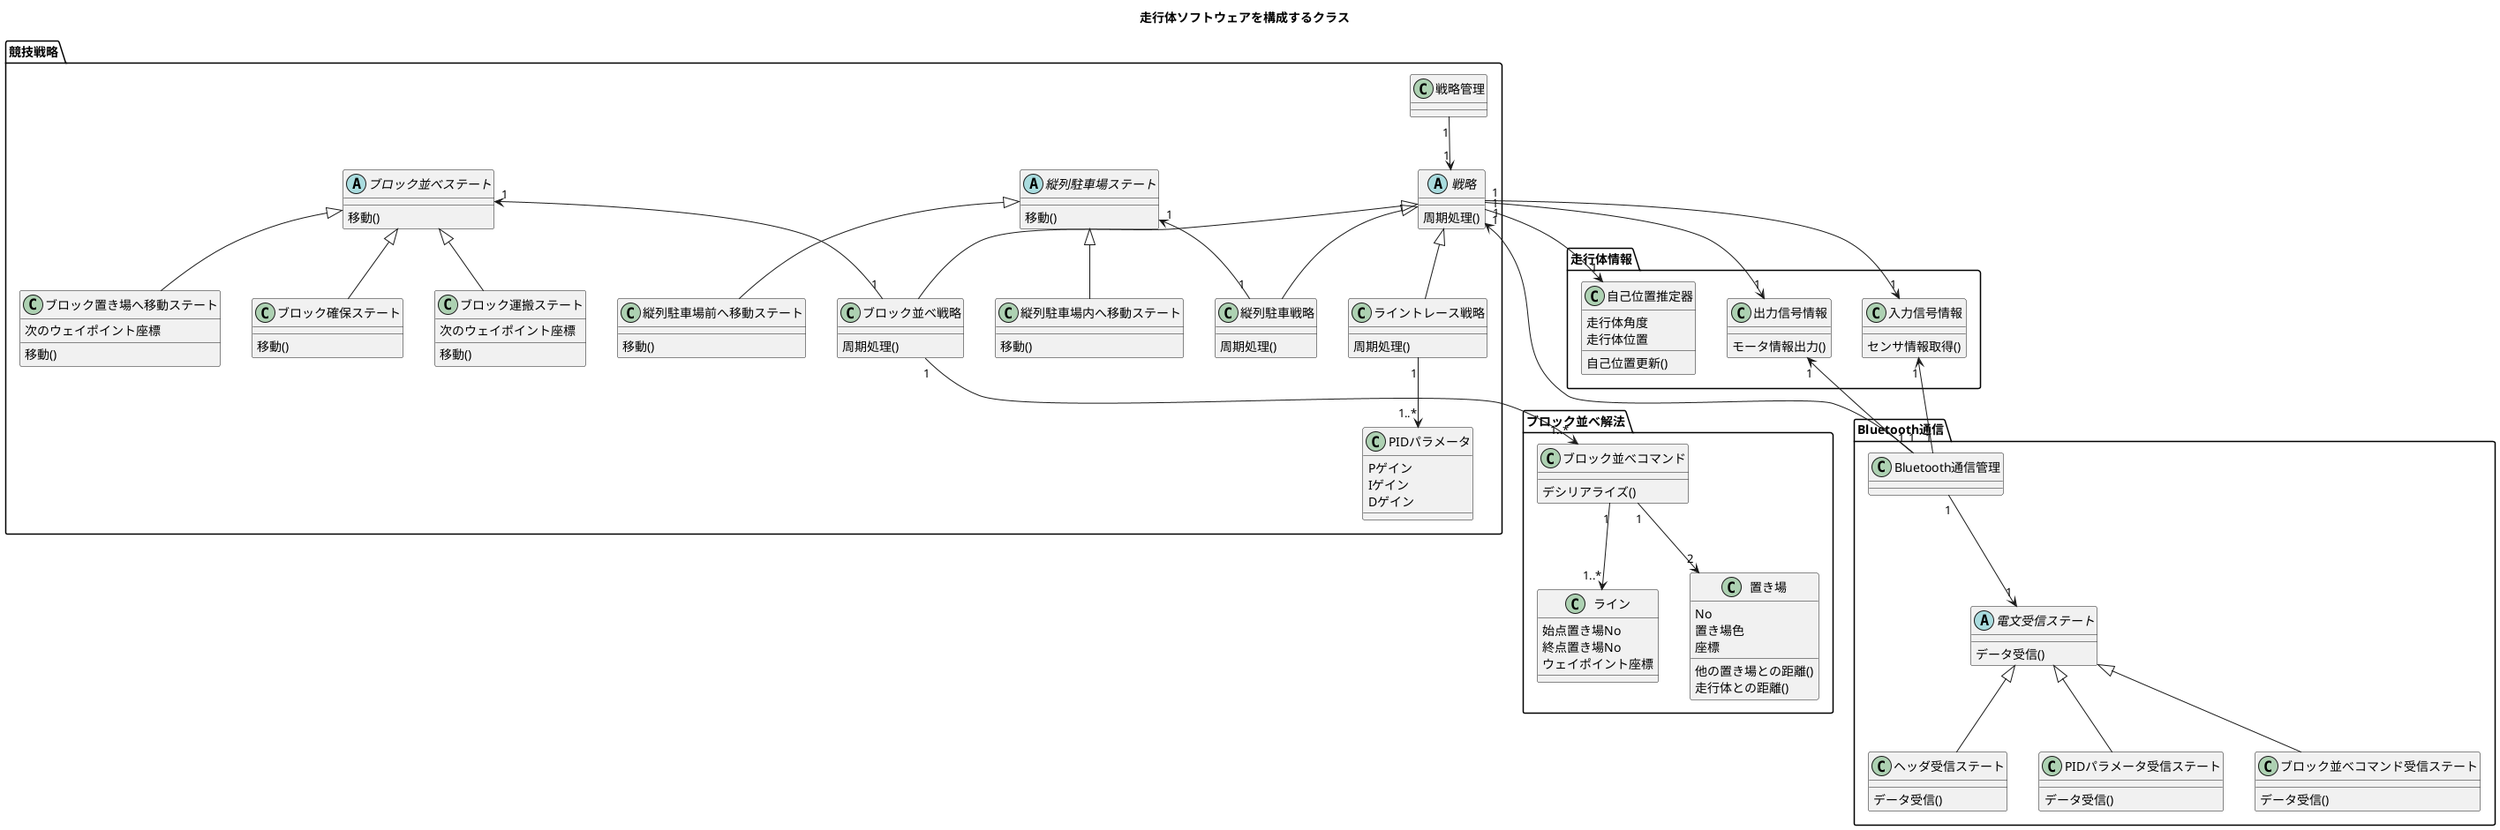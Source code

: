 @startuml

title 走行体ソフトウェアを構成するクラス

package 走行体情報{
    class 入力信号情報{
        センサ情報取得()
    }

    class 出力信号情報{
        モータ情報出力()
    }

    class 自己位置推定器{
        走行体角度
        走行体位置
        自己位置更新()
    }

}



package Bluetooth通信{
    class Bluetooth通信管理{
    } 

    abstract 電文受信ステート{
        データ受信()
    }

    class ヘッダ受信ステート{
        データ受信()
    }

    class PIDパラメータ受信ステート{
        データ受信()
    }

    class ブロック並べコマンド受信ステート{
        データ受信()
    }

    Bluetooth通信管理 "1" --> "1" 電文受信ステート
    電文受信ステート <|-- ヘッダ受信ステート
    電文受信ステート <|-- PIDパラメータ受信ステート
    電文受信ステート <|-- ブロック並べコマンド受信ステート
}

    Bluetooth通信管理 "1" -u-> "1" 出力信号情報
    Bluetooth通信管理 "1" -u-> "1" 入力信号情報


package 競技戦略{
    class 戦略管理 {
    }

    abstract 戦略{
        周期処理()
    }

    class ライントレース戦略{
        周期処理()
    }

    class PIDパラメータ{
        Pゲイン
        Iゲイン
        Dゲイン
    }

    class 縦列駐車戦略{
        周期処理()
    }

    abstract 縦列駐車場ステート{
        移動()

    }

    class 縦列駐車場前へ移動ステート{
        移動()

    }

    class 縦列駐車場内へ移動ステート{
        移動()
    }

    縦列駐車場ステート "1" <-d- "1" 縦列駐車戦略
    縦列駐車場ステート <|-- 縦列駐車場前へ移動ステート
    縦列駐車場ステート <|-- 縦列駐車場内へ移動ステート
    

    class ブロック並べ戦略{
        周期処理()
    }

    abstract ブロック並べステート{
        移動()
    }

    class ブロック確保ステート{
        移動()
    }

    class ブロック運搬ステート{
        次のウェイポイント座標
        移動()
    }

    class ブロック置き場へ移動ステート{
        次のウェイポイント座標
        移動()
    }

    ブロック並べステート "1" <-d- "1" ブロック並べ戦略 
    ブロック並べステート <|-- ブロック確保ステート
    ブロック並べステート <|-- ブロック運搬ステート
    ブロック並べステート <|-- ブロック置き場へ移動ステート  
}

戦略管理 "1"-->"1" 戦略
戦略 <|-- 縦列駐車戦略
ライントレース戦略 "1"-->"1..*" PIDパラメータ
戦略 <|-- ライントレース戦略
戦略 "1" --> "1" 自己位置推定器  
戦略 "1" --> "1" 出力信号情報
戦略 "1" --> "1" 入力信号情報
Bluetooth通信管理 "1" --> "1" 戦略

package ブロック並べ解法{
    class ブロック並べコマンド{
        デシリアライズ()
    }

    戦略 <|-- ブロック並べ戦略
    ブロック並べ戦略 "1"-d->"1..*" ブロック並べコマンド
    ブロック並べコマンド "1"-->"1..*" ライン 
    ブロック並べコマンド "1"-->"2" 置き場

  class 置き場{
        No
        置き場色
        座標
        他の置き場との距離()
        走行体との距離()
    }

        class ライン{
        始点置き場No
        終点置き場No
        ウェイポイント座標
    }
}

@enduml